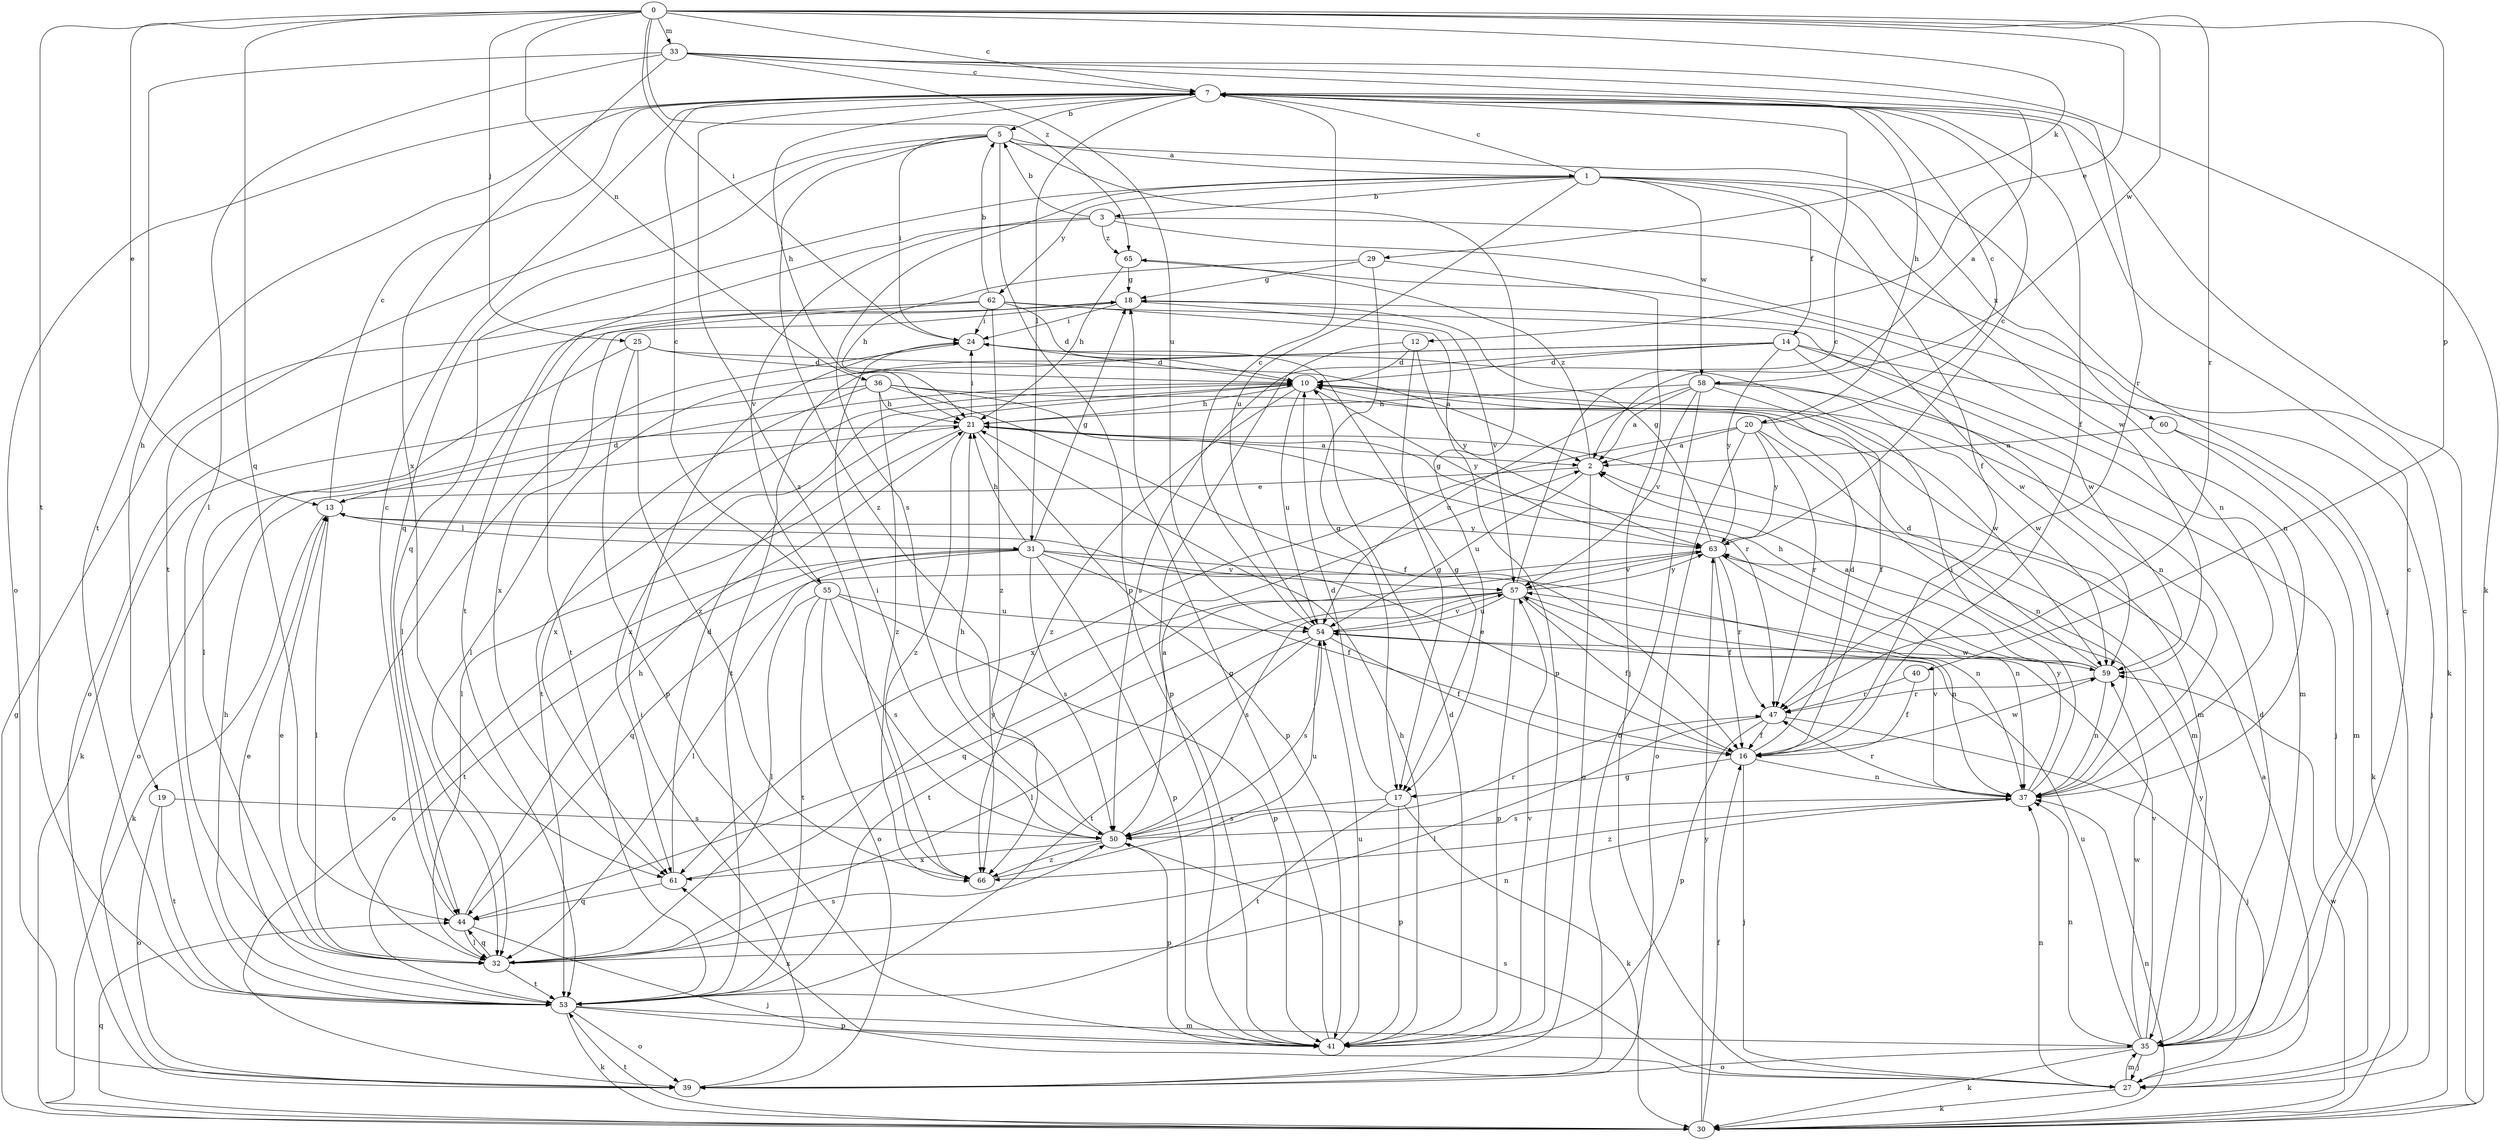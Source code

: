 strict digraph  {
0;
1;
2;
3;
5;
7;
10;
12;
13;
14;
16;
17;
18;
19;
20;
21;
24;
25;
27;
29;
30;
31;
32;
33;
35;
36;
37;
39;
40;
41;
44;
47;
50;
53;
54;
55;
57;
58;
59;
60;
61;
62;
63;
65;
66;
0 -> 7  [label=c];
0 -> 12  [label=e];
0 -> 13  [label=e];
0 -> 24  [label=i];
0 -> 25  [label=j];
0 -> 29  [label=k];
0 -> 33  [label=m];
0 -> 36  [label=n];
0 -> 40  [label=p];
0 -> 44  [label=q];
0 -> 47  [label=r];
0 -> 53  [label=t];
0 -> 58  [label=w];
0 -> 65  [label=z];
1 -> 3  [label=b];
1 -> 7  [label=c];
1 -> 14  [label=f];
1 -> 16  [label=f];
1 -> 44  [label=q];
1 -> 50  [label=s];
1 -> 54  [label=u];
1 -> 58  [label=w];
1 -> 59  [label=w];
1 -> 60  [label=x];
1 -> 62  [label=y];
2 -> 13  [label=e];
2 -> 39  [label=o];
2 -> 54  [label=u];
2 -> 65  [label=z];
3 -> 5  [label=b];
3 -> 30  [label=k];
3 -> 37  [label=n];
3 -> 53  [label=t];
3 -> 55  [label=v];
3 -> 65  [label=z];
5 -> 1  [label=a];
5 -> 17  [label=g];
5 -> 24  [label=i];
5 -> 27  [label=j];
5 -> 41  [label=p];
5 -> 44  [label=q];
5 -> 53  [label=t];
5 -> 66  [label=z];
7 -> 5  [label=b];
7 -> 16  [label=f];
7 -> 19  [label=h];
7 -> 20  [label=h];
7 -> 21  [label=h];
7 -> 31  [label=l];
7 -> 39  [label=o];
7 -> 66  [label=z];
10 -> 21  [label=h];
10 -> 53  [label=t];
10 -> 54  [label=u];
10 -> 59  [label=w];
10 -> 61  [label=x];
10 -> 63  [label=y];
10 -> 66  [label=z];
12 -> 10  [label=d];
12 -> 17  [label=g];
12 -> 41  [label=p];
12 -> 63  [label=y];
13 -> 7  [label=c];
13 -> 10  [label=d];
13 -> 30  [label=k];
13 -> 31  [label=l];
13 -> 32  [label=l];
13 -> 63  [label=y];
14 -> 10  [label=d];
14 -> 27  [label=j];
14 -> 32  [label=l];
14 -> 35  [label=m];
14 -> 37  [label=n];
14 -> 50  [label=s];
14 -> 53  [label=t];
14 -> 63  [label=y];
16 -> 10  [label=d];
16 -> 13  [label=e];
16 -> 17  [label=g];
16 -> 27  [label=j];
16 -> 37  [label=n];
16 -> 59  [label=w];
17 -> 10  [label=d];
17 -> 30  [label=k];
17 -> 41  [label=p];
17 -> 50  [label=s];
17 -> 53  [label=t];
18 -> 24  [label=i];
18 -> 39  [label=o];
18 -> 57  [label=v];
18 -> 59  [label=w];
18 -> 61  [label=x];
19 -> 39  [label=o];
19 -> 50  [label=s];
19 -> 53  [label=t];
20 -> 2  [label=a];
20 -> 7  [label=c];
20 -> 37  [label=n];
20 -> 39  [label=o];
20 -> 47  [label=r];
20 -> 61  [label=x];
20 -> 63  [label=y];
21 -> 2  [label=a];
21 -> 24  [label=i];
21 -> 32  [label=l];
21 -> 35  [label=m];
21 -> 39  [label=o];
21 -> 41  [label=p];
21 -> 66  [label=z];
24 -> 10  [label=d];
24 -> 17  [label=g];
24 -> 32  [label=l];
25 -> 2  [label=a];
25 -> 10  [label=d];
25 -> 32  [label=l];
25 -> 41  [label=p];
25 -> 66  [label=z];
27 -> 2  [label=a];
27 -> 30  [label=k];
27 -> 35  [label=m];
27 -> 37  [label=n];
27 -> 50  [label=s];
29 -> 17  [label=g];
29 -> 18  [label=g];
29 -> 21  [label=h];
29 -> 27  [label=j];
30 -> 7  [label=c];
30 -> 16  [label=f];
30 -> 18  [label=g];
30 -> 37  [label=n];
30 -> 44  [label=q];
30 -> 53  [label=t];
30 -> 59  [label=w];
30 -> 63  [label=y];
31 -> 16  [label=f];
31 -> 18  [label=g];
31 -> 21  [label=h];
31 -> 32  [label=l];
31 -> 37  [label=n];
31 -> 39  [label=o];
31 -> 41  [label=p];
31 -> 50  [label=s];
31 -> 53  [label=t];
31 -> 57  [label=v];
32 -> 13  [label=e];
32 -> 37  [label=n];
32 -> 44  [label=q];
32 -> 50  [label=s];
32 -> 53  [label=t];
33 -> 2  [label=a];
33 -> 7  [label=c];
33 -> 30  [label=k];
33 -> 32  [label=l];
33 -> 47  [label=r];
33 -> 53  [label=t];
33 -> 54  [label=u];
33 -> 61  [label=x];
35 -> 7  [label=c];
35 -> 10  [label=d];
35 -> 27  [label=j];
35 -> 30  [label=k];
35 -> 37  [label=n];
35 -> 39  [label=o];
35 -> 54  [label=u];
35 -> 57  [label=v];
35 -> 59  [label=w];
35 -> 63  [label=y];
36 -> 16  [label=f];
36 -> 21  [label=h];
36 -> 30  [label=k];
36 -> 35  [label=m];
36 -> 47  [label=r];
36 -> 61  [label=x];
36 -> 66  [label=z];
37 -> 24  [label=i];
37 -> 47  [label=r];
37 -> 50  [label=s];
37 -> 57  [label=v];
37 -> 63  [label=y];
37 -> 66  [label=z];
39 -> 24  [label=i];
40 -> 16  [label=f];
40 -> 47  [label=r];
41 -> 10  [label=d];
41 -> 18  [label=g];
41 -> 21  [label=h];
41 -> 54  [label=u];
41 -> 57  [label=v];
41 -> 61  [label=x];
44 -> 7  [label=c];
44 -> 21  [label=h];
44 -> 27  [label=j];
44 -> 32  [label=l];
47 -> 16  [label=f];
47 -> 27  [label=j];
47 -> 32  [label=l];
47 -> 41  [label=p];
50 -> 2  [label=a];
50 -> 21  [label=h];
50 -> 24  [label=i];
50 -> 41  [label=p];
50 -> 47  [label=r];
50 -> 61  [label=x];
50 -> 66  [label=z];
53 -> 13  [label=e];
53 -> 21  [label=h];
53 -> 30  [label=k];
53 -> 35  [label=m];
53 -> 39  [label=o];
53 -> 41  [label=p];
54 -> 7  [label=c];
54 -> 16  [label=f];
54 -> 32  [label=l];
54 -> 50  [label=s];
54 -> 53  [label=t];
54 -> 57  [label=v];
54 -> 59  [label=w];
55 -> 7  [label=c];
55 -> 32  [label=l];
55 -> 39  [label=o];
55 -> 41  [label=p];
55 -> 50  [label=s];
55 -> 53  [label=t];
55 -> 54  [label=u];
57 -> 7  [label=c];
57 -> 16  [label=f];
57 -> 37  [label=n];
57 -> 41  [label=p];
57 -> 44  [label=q];
57 -> 50  [label=s];
57 -> 53  [label=t];
57 -> 54  [label=u];
57 -> 63  [label=y];
58 -> 2  [label=a];
58 -> 16  [label=f];
58 -> 21  [label=h];
58 -> 27  [label=j];
58 -> 39  [label=o];
58 -> 54  [label=u];
58 -> 57  [label=v];
58 -> 59  [label=w];
59 -> 2  [label=a];
59 -> 10  [label=d];
59 -> 21  [label=h];
59 -> 37  [label=n];
59 -> 47  [label=r];
60 -> 2  [label=a];
60 -> 30  [label=k];
60 -> 35  [label=m];
61 -> 10  [label=d];
61 -> 44  [label=q];
61 -> 63  [label=y];
62 -> 5  [label=b];
62 -> 10  [label=d];
62 -> 24  [label=i];
62 -> 32  [label=l];
62 -> 41  [label=p];
62 -> 53  [label=t];
62 -> 59  [label=w];
62 -> 66  [label=z];
63 -> 7  [label=c];
63 -> 16  [label=f];
63 -> 18  [label=g];
63 -> 37  [label=n];
63 -> 44  [label=q];
63 -> 47  [label=r];
63 -> 57  [label=v];
65 -> 18  [label=g];
65 -> 21  [label=h];
65 -> 37  [label=n];
66 -> 54  [label=u];
}
